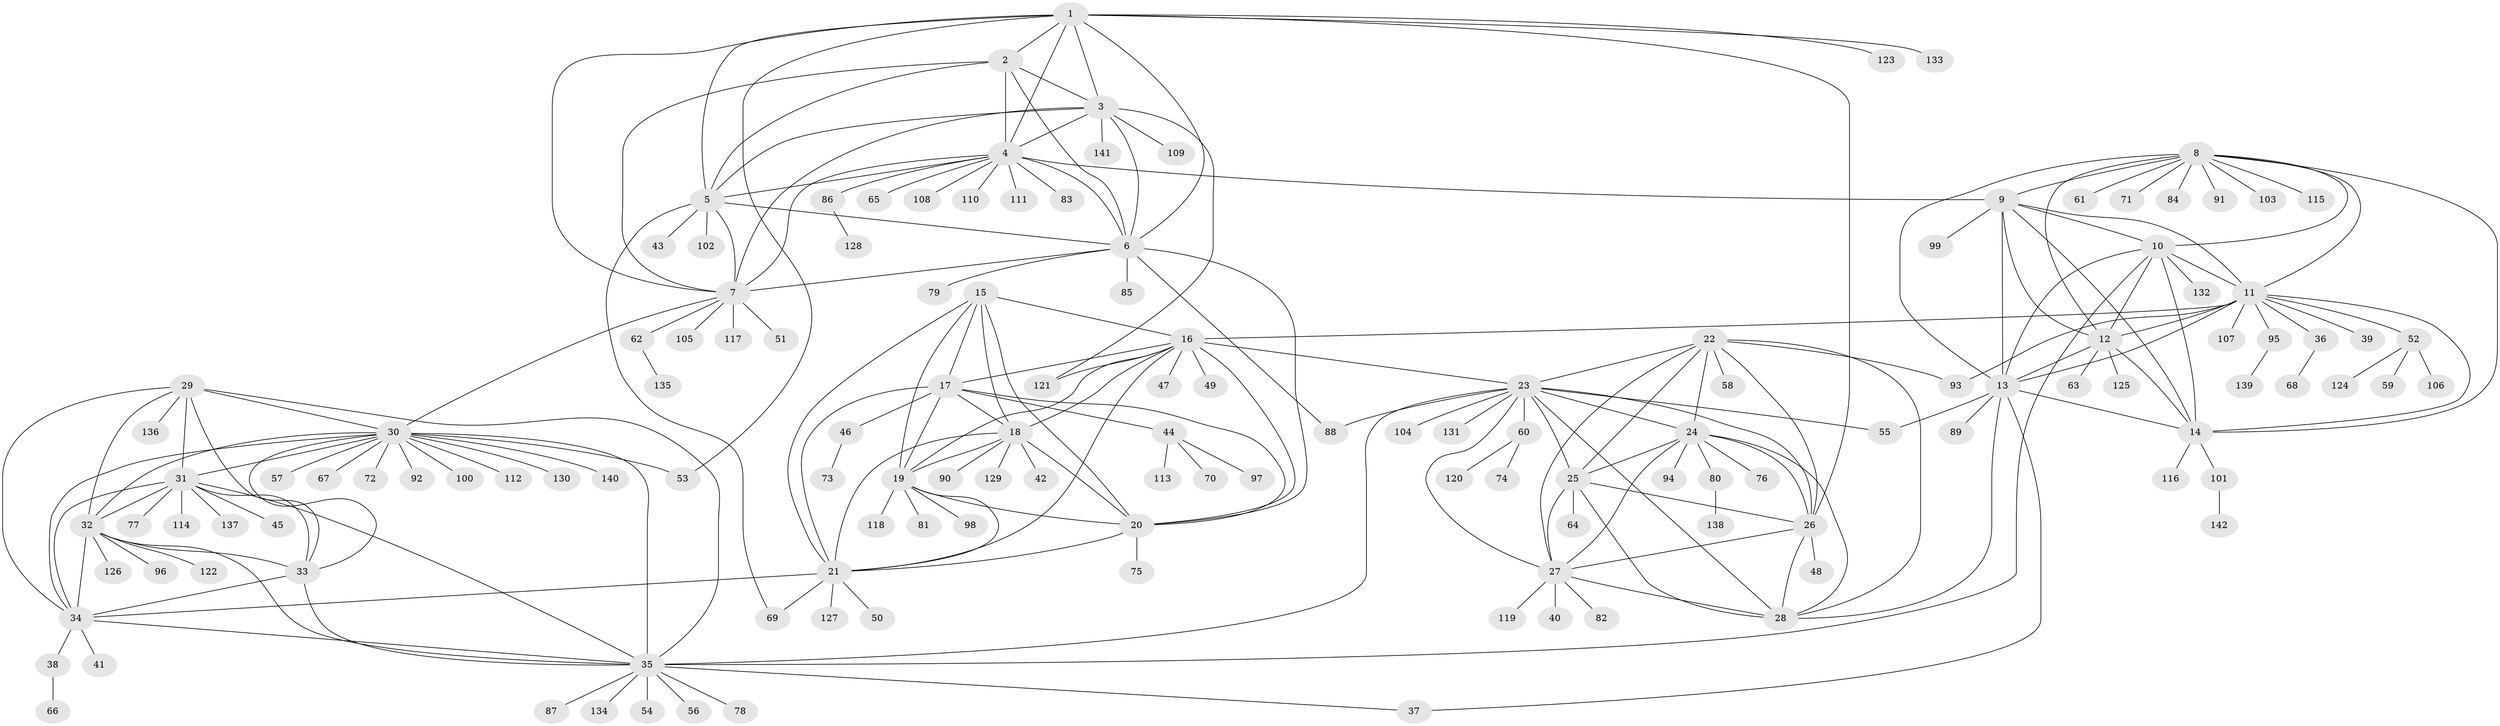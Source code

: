 // Generated by graph-tools (version 1.1) at 2025/50/03/09/25 03:50:35]
// undirected, 142 vertices, 229 edges
graph export_dot {
graph [start="1"]
  node [color=gray90,style=filled];
  1;
  2;
  3;
  4;
  5;
  6;
  7;
  8;
  9;
  10;
  11;
  12;
  13;
  14;
  15;
  16;
  17;
  18;
  19;
  20;
  21;
  22;
  23;
  24;
  25;
  26;
  27;
  28;
  29;
  30;
  31;
  32;
  33;
  34;
  35;
  36;
  37;
  38;
  39;
  40;
  41;
  42;
  43;
  44;
  45;
  46;
  47;
  48;
  49;
  50;
  51;
  52;
  53;
  54;
  55;
  56;
  57;
  58;
  59;
  60;
  61;
  62;
  63;
  64;
  65;
  66;
  67;
  68;
  69;
  70;
  71;
  72;
  73;
  74;
  75;
  76;
  77;
  78;
  79;
  80;
  81;
  82;
  83;
  84;
  85;
  86;
  87;
  88;
  89;
  90;
  91;
  92;
  93;
  94;
  95;
  96;
  97;
  98;
  99;
  100;
  101;
  102;
  103;
  104;
  105;
  106;
  107;
  108;
  109;
  110;
  111;
  112;
  113;
  114;
  115;
  116;
  117;
  118;
  119;
  120;
  121;
  122;
  123;
  124;
  125;
  126;
  127;
  128;
  129;
  130;
  131;
  132;
  133;
  134;
  135;
  136;
  137;
  138;
  139;
  140;
  141;
  142;
  1 -- 2;
  1 -- 3;
  1 -- 4;
  1 -- 5;
  1 -- 6;
  1 -- 7;
  1 -- 26;
  1 -- 53;
  1 -- 123;
  1 -- 133;
  2 -- 3;
  2 -- 4;
  2 -- 5;
  2 -- 6;
  2 -- 7;
  3 -- 4;
  3 -- 5;
  3 -- 6;
  3 -- 7;
  3 -- 109;
  3 -- 121;
  3 -- 141;
  4 -- 5;
  4 -- 6;
  4 -- 7;
  4 -- 9;
  4 -- 65;
  4 -- 83;
  4 -- 86;
  4 -- 108;
  4 -- 110;
  4 -- 111;
  5 -- 6;
  5 -- 7;
  5 -- 43;
  5 -- 69;
  5 -- 102;
  6 -- 7;
  6 -- 20;
  6 -- 79;
  6 -- 85;
  6 -- 88;
  7 -- 30;
  7 -- 51;
  7 -- 62;
  7 -- 105;
  7 -- 117;
  8 -- 9;
  8 -- 10;
  8 -- 11;
  8 -- 12;
  8 -- 13;
  8 -- 14;
  8 -- 61;
  8 -- 71;
  8 -- 84;
  8 -- 91;
  8 -- 103;
  8 -- 115;
  9 -- 10;
  9 -- 11;
  9 -- 12;
  9 -- 13;
  9 -- 14;
  9 -- 99;
  10 -- 11;
  10 -- 12;
  10 -- 13;
  10 -- 14;
  10 -- 35;
  10 -- 132;
  11 -- 12;
  11 -- 13;
  11 -- 14;
  11 -- 16;
  11 -- 36;
  11 -- 39;
  11 -- 52;
  11 -- 93;
  11 -- 95;
  11 -- 107;
  12 -- 13;
  12 -- 14;
  12 -- 63;
  12 -- 125;
  13 -- 14;
  13 -- 28;
  13 -- 37;
  13 -- 55;
  13 -- 89;
  14 -- 101;
  14 -- 116;
  15 -- 16;
  15 -- 17;
  15 -- 18;
  15 -- 19;
  15 -- 20;
  15 -- 21;
  16 -- 17;
  16 -- 18;
  16 -- 19;
  16 -- 20;
  16 -- 21;
  16 -- 23;
  16 -- 47;
  16 -- 49;
  16 -- 121;
  17 -- 18;
  17 -- 19;
  17 -- 20;
  17 -- 21;
  17 -- 44;
  17 -- 46;
  18 -- 19;
  18 -- 20;
  18 -- 21;
  18 -- 42;
  18 -- 90;
  18 -- 129;
  19 -- 20;
  19 -- 21;
  19 -- 81;
  19 -- 98;
  19 -- 118;
  20 -- 21;
  20 -- 75;
  21 -- 34;
  21 -- 50;
  21 -- 69;
  21 -- 127;
  22 -- 23;
  22 -- 24;
  22 -- 25;
  22 -- 26;
  22 -- 27;
  22 -- 28;
  22 -- 58;
  22 -- 93;
  23 -- 24;
  23 -- 25;
  23 -- 26;
  23 -- 27;
  23 -- 28;
  23 -- 35;
  23 -- 55;
  23 -- 60;
  23 -- 88;
  23 -- 104;
  23 -- 131;
  24 -- 25;
  24 -- 26;
  24 -- 27;
  24 -- 28;
  24 -- 76;
  24 -- 80;
  24 -- 94;
  25 -- 26;
  25 -- 27;
  25 -- 28;
  25 -- 64;
  26 -- 27;
  26 -- 28;
  26 -- 48;
  27 -- 28;
  27 -- 40;
  27 -- 82;
  27 -- 119;
  29 -- 30;
  29 -- 31;
  29 -- 32;
  29 -- 33;
  29 -- 34;
  29 -- 35;
  29 -- 136;
  30 -- 31;
  30 -- 32;
  30 -- 33;
  30 -- 34;
  30 -- 35;
  30 -- 53;
  30 -- 57;
  30 -- 67;
  30 -- 72;
  30 -- 92;
  30 -- 100;
  30 -- 112;
  30 -- 130;
  30 -- 140;
  31 -- 32;
  31 -- 33;
  31 -- 34;
  31 -- 35;
  31 -- 45;
  31 -- 77;
  31 -- 114;
  31 -- 137;
  32 -- 33;
  32 -- 34;
  32 -- 35;
  32 -- 96;
  32 -- 122;
  32 -- 126;
  33 -- 34;
  33 -- 35;
  34 -- 35;
  34 -- 38;
  34 -- 41;
  35 -- 37;
  35 -- 54;
  35 -- 56;
  35 -- 78;
  35 -- 87;
  35 -- 134;
  36 -- 68;
  38 -- 66;
  44 -- 70;
  44 -- 97;
  44 -- 113;
  46 -- 73;
  52 -- 59;
  52 -- 106;
  52 -- 124;
  60 -- 74;
  60 -- 120;
  62 -- 135;
  80 -- 138;
  86 -- 128;
  95 -- 139;
  101 -- 142;
}
